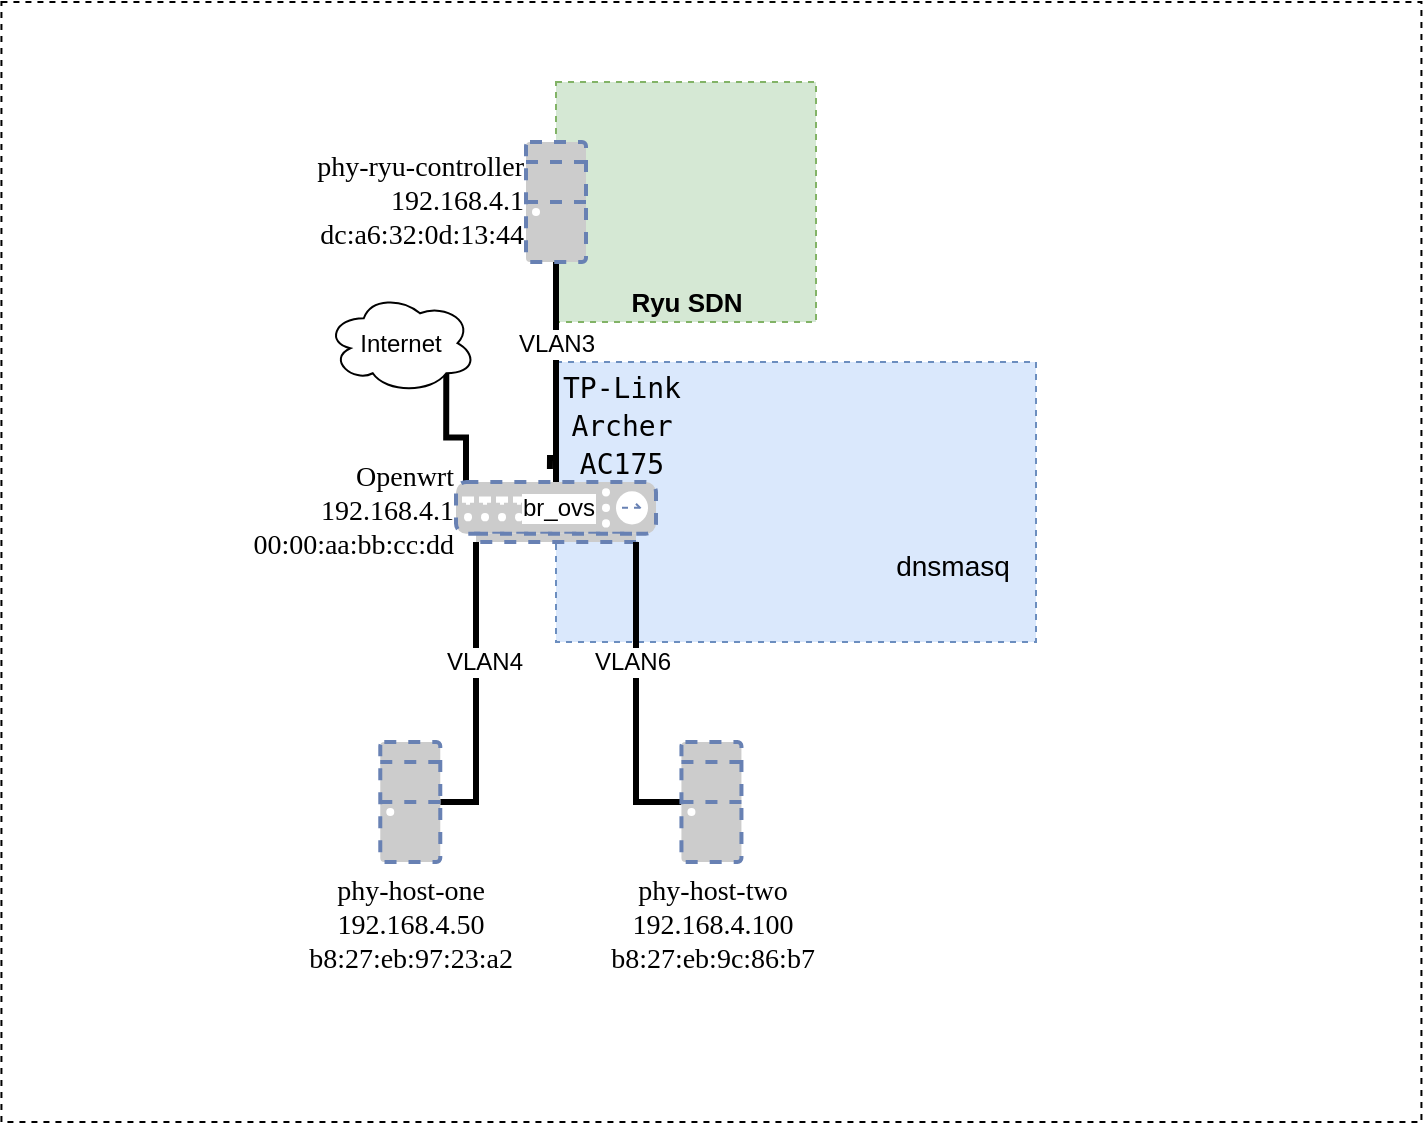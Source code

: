 <mxfile version="13.6.4" type="device"><diagram id="l8hXMBHkgcEJcSW0mbfh" name="Page-1"><mxGraphModel dx="1185" dy="678" grid="1" gridSize="10" guides="1" tooltips="1" connect="1" arrows="1" fold="1" page="1" pageScale="1" pageWidth="1169" pageHeight="827" math="0" shadow="0"><root><mxCell id="0"/><mxCell id="1" parent="0"/><mxCell id="q7ZWzDZjLrd4hUADc1m0-26" value="" style="rounded=0;whiteSpace=wrap;html=1;dashed=1;labelBackgroundColor=#ffffff;fontFamily=Times New Roman;fontSize=14;fontColor=#000000;align=right;" vertex="1" parent="1"><mxGeometry x="282.72" y="50" width="710" height="560" as="geometry"/></mxCell><mxCell id="q7ZWzDZjLrd4hUADc1m0-21" value="" style="rounded=0;whiteSpace=wrap;html=1;fillColor=#d5e8d4;strokeColor=#82b366;dashed=1;" vertex="1" parent="1"><mxGeometry x="560" y="90" width="130" height="120" as="geometry"/></mxCell><mxCell id="q7ZWzDZjLrd4hUADc1m0-9" value="" style="rounded=0;whiteSpace=wrap;html=1;fillColor=#dae8fc;strokeColor=#6c8ebf;dashed=1;" vertex="1" parent="1"><mxGeometry x="560" y="230" width="240" height="140" as="geometry"/></mxCell><mxCell id="q7ZWzDZjLrd4hUADc1m0-4" value="" style="shape=image;verticalLabelPosition=bottom;labelBackgroundColor=#ffffff;verticalAlign=top;aspect=fixed;imageAspect=0;image=https://ryu-sdn.org/css/images/LogoSet02.png;" vertex="1" parent="1"><mxGeometry x="560" y="90" width="128.4" height="100" as="geometry"/></mxCell><mxCell id="q7ZWzDZjLrd4hUADc1m0-6" value="" style="shape=image;verticalLabelPosition=bottom;labelBackgroundColor=#ffffff;verticalAlign=top;aspect=fixed;imageAspect=0;image=https://packetpushers.net/wp-content/uploads/2011/11/OpenFlow-Logo-150x115.png;" vertex="1" parent="1"><mxGeometry x="628.29" y="293.75" width="94.57" height="72.5" as="geometry"/></mxCell><mxCell id="q7ZWzDZjLrd4hUADc1m0-11" value="" style="shape=image;verticalLabelPosition=bottom;labelBackgroundColor=#ffffff;verticalAlign=top;aspect=fixed;imageAspect=0;image=https://www.svgimages.com/svg-image/s5/dhcp-logo-256x256.png;" vertex="1" parent="1"><mxGeometry x="734.05" y="275.69" width="51.62" height="51.62" as="geometry"/></mxCell><mxCell id="q7ZWzDZjLrd4hUADc1m0-39" style="edgeStyle=orthogonalEdgeStyle;rounded=0;orthogonalLoop=1;jettySize=auto;html=1;exitX=0.05;exitY=0.05;exitDx=0;exitDy=0;exitPerimeter=0;entryX=0.8;entryY=0.8;entryDx=0;entryDy=0;entryPerimeter=0;endArrow=none;endFill=0;strokeWidth=3;fontFamily=Helvetica;fontSize=12;fontColor=#000000;" edge="1" parent="1" source="q7ZWzDZjLrd4hUADc1m0-12" target="q7ZWzDZjLrd4hUADc1m0-37"><mxGeometry relative="1" as="geometry"/></mxCell><mxCell id="q7ZWzDZjLrd4hUADc1m0-12" value="&lt;div&gt;Openwrt&lt;/div&gt;&lt;div&gt;192.168.4.1&lt;/div&gt;&lt;div&gt;&amp;nbsp;00:00:aa:bb:cc:dd&lt;br&gt;&lt;/div&gt;" style="verticalAlign=middle;verticalLabelPosition=middle;labelPosition=left;align=right;html=1;outlineConnect=0;fillColor=#CCCCCC;strokeColor=#6881B3;gradientColor=none;gradientDirection=north;strokeWidth=2;shape=mxgraph.networks.hub;dashed=1;fontFamily=Times New Roman;fontSize=14;" vertex="1" parent="1"><mxGeometry x="510" y="290" width="100" height="30" as="geometry"/></mxCell><mxCell id="q7ZWzDZjLrd4hUADc1m0-23" style="edgeStyle=orthogonalEdgeStyle;rounded=0;orthogonalLoop=1;jettySize=auto;html=1;entryX=0.1;entryY=1;entryDx=0;entryDy=0;entryPerimeter=0;endArrow=none;endFill=0;strokeWidth=3;" edge="1" parent="1" source="q7ZWzDZjLrd4hUADc1m0-13" target="q7ZWzDZjLrd4hUADc1m0-12"><mxGeometry relative="1" as="geometry"><Array as="points"><mxPoint x="520" y="450"/></Array></mxGeometry></mxCell><mxCell id="q7ZWzDZjLrd4hUADc1m0-41" value="VLAN4" style="edgeLabel;html=1;align=center;verticalAlign=middle;resizable=0;points=[];fontSize=12;fontFamily=Helvetica;fontColor=#000000;" vertex="1" connectable="0" parent="q7ZWzDZjLrd4hUADc1m0-23"><mxGeometry x="-0.109" relative="1" as="geometry"><mxPoint x="3.85" y="-22.03" as="offset"/></mxGeometry></mxCell><mxCell id="q7ZWzDZjLrd4hUADc1m0-13" value="&lt;div&gt;phy-host-one&lt;/div&gt;&lt;div&gt;192.168.4.50&lt;/div&gt;&lt;div&gt;b8:27:eb:97:23:a2&lt;/div&gt;" style="verticalAlign=top;verticalLabelPosition=bottom;labelPosition=center;align=center;html=1;outlineConnect=0;fillColor=#CCCCCC;strokeColor=#6881B3;gradientColor=none;gradientDirection=north;strokeWidth=2;shape=mxgraph.networks.desktop_pc;dashed=1;fontSize=14;fontFamily=Times New Roman;" vertex="1" parent="1"><mxGeometry x="472.14" y="420" width="30" height="60" as="geometry"/></mxCell><mxCell id="q7ZWzDZjLrd4hUADc1m0-24" style="edgeStyle=orthogonalEdgeStyle;rounded=0;orthogonalLoop=1;jettySize=auto;html=1;exitX=0;exitY=0.5;exitDx=0;exitDy=0;exitPerimeter=0;entryX=0.9;entryY=1;entryDx=0;entryDy=0;entryPerimeter=0;endArrow=none;endFill=0;strokeWidth=3;" edge="1" parent="1" source="q7ZWzDZjLrd4hUADc1m0-16" target="q7ZWzDZjLrd4hUADc1m0-12"><mxGeometry relative="1" as="geometry"/></mxCell><mxCell id="q7ZWzDZjLrd4hUADc1m0-42" value="VLAN6" style="edgeLabel;html=1;align=center;verticalAlign=middle;resizable=0;points=[];fontSize=12;fontFamily=Helvetica;fontColor=#000000;" vertex="1" connectable="0" parent="q7ZWzDZjLrd4hUADc1m0-24"><mxGeometry x="0.275" y="2" relative="1" as="geometry"><mxPoint y="4.78" as="offset"/></mxGeometry></mxCell><mxCell id="q7ZWzDZjLrd4hUADc1m0-16" value="&lt;div&gt;phy-host-two&lt;/div&gt;&lt;div&gt;192.168.4.100&lt;/div&gt;&lt;div&gt;b8:27:eb:9c:86:b7&lt;br&gt;&lt;/div&gt;" style="verticalAlign=top;verticalLabelPosition=bottom;labelPosition=center;align=center;html=1;outlineConnect=0;fillColor=#CCCCCC;strokeColor=#6881B3;gradientColor=none;gradientDirection=north;strokeWidth=2;shape=mxgraph.networks.desktop_pc;dashed=1;fontSize=14;fontFamily=Times New Roman;" vertex="1" parent="1"><mxGeometry x="622.72" y="420" width="30" height="60" as="geometry"/></mxCell><mxCell id="q7ZWzDZjLrd4hUADc1m0-17" value="" style="shape=image;html=1;verticalAlign=top;verticalLabelPosition=bottom;labelBackgroundColor=#ffffff;imageAspect=0;aspect=fixed;image=https://cdn4.iconfinder.com/data/icons/logos-and-brands/512/272_Raspberry_Pi_logo-128.png;dashed=1;" vertex="1" parent="1"><mxGeometry x="445.14" y="390" width="57" height="57" as="geometry"/></mxCell><mxCell id="q7ZWzDZjLrd4hUADc1m0-18" value="" style="shape=image;html=1;verticalAlign=top;verticalLabelPosition=bottom;labelBackgroundColor=#ffffff;imageAspect=0;aspect=fixed;image=https://cdn4.iconfinder.com/data/icons/logos-and-brands/512/272_Raspberry_Pi_logo-128.png;dashed=1;" vertex="1" parent="1"><mxGeometry x="590" y="390" width="57" height="57" as="geometry"/></mxCell><mxCell id="q7ZWzDZjLrd4hUADc1m0-22" style="edgeStyle=orthogonalEdgeStyle;rounded=0;orthogonalLoop=1;jettySize=auto;html=1;endArrow=none;endFill=0;strokeWidth=3;" edge="1" parent="1" source="q7ZWzDZjLrd4hUADc1m0-20" target="q7ZWzDZjLrd4hUADc1m0-12"><mxGeometry relative="1" as="geometry"/></mxCell><mxCell id="q7ZWzDZjLrd4hUADc1m0-40" value="VLAN3" style="edgeLabel;html=1;align=center;verticalAlign=middle;resizable=0;points=[];fontSize=12;fontFamily=Helvetica;fontColor=#000000;" vertex="1" connectable="0" parent="q7ZWzDZjLrd4hUADc1m0-22"><mxGeometry x="-0.176" relative="1" as="geometry"><mxPoint y="-4.62" as="offset"/></mxGeometry></mxCell><mxCell id="q7ZWzDZjLrd4hUADc1m0-20" value="&lt;div&gt;phy-ryu-controller&lt;/div&gt;&lt;div&gt;192.168.4.1&lt;/div&gt;&lt;div&gt;dc:a6:32:0d:13:44&lt;br&gt;&lt;/div&gt;" style="verticalAlign=middle;verticalLabelPosition=middle;labelPosition=left;align=right;html=1;outlineConnect=0;fillColor=#CCCCCC;strokeColor=#6881B3;gradientColor=none;gradientDirection=north;strokeWidth=2;shape=mxgraph.networks.desktop_pc;dashed=1;fontSize=14;fontFamily=Times New Roman;labelBackgroundColor=#ffffff;" vertex="1" parent="1"><mxGeometry x="545" y="120" width="30" height="60" as="geometry"/></mxCell><mxCell id="q7ZWzDZjLrd4hUADc1m0-19" value="" style="shape=image;html=1;verticalAlign=top;verticalLabelPosition=bottom;labelBackgroundColor=#ffffff;imageAspect=0;aspect=fixed;image=https://cdn4.iconfinder.com/data/icons/logos-and-brands/512/272_Raspberry_Pi_logo-128.png;dashed=1;" vertex="1" parent="1"><mxGeometry x="518" y="73" width="57" height="57" as="geometry"/></mxCell><mxCell id="q7ZWzDZjLrd4hUADc1m0-27" value="&lt;h4 style=&quot;font-size: 13px&quot;&gt;&lt;font style=&quot;font-size: 13px&quot; face=&quot;Helvetica&quot;&gt;Ryu SDN&lt;/font&gt;&lt;/h4&gt;" style="text;html=1;align=center;verticalAlign=middle;resizable=0;points=[];autosize=1;fontSize=14;fontFamily=Times New Roman;fontColor=#000000;" vertex="1" parent="1"><mxGeometry x="590" y="170" width="70" height="60" as="geometry"/></mxCell><mxCell id="q7ZWzDZjLrd4hUADc1m0-28" value="" style="shape=image;verticalLabelPosition=bottom;labelBackgroundColor=#ffffff;verticalAlign=top;aspect=fixed;imageAspect=0;image=https://upload.wikimedia.org/wikipedia/commons/thumb/2/2c/Dnsmasq_icon.svg/1024px-Dnsmasq_icon.svg.png;" vertex="1" parent="1"><mxGeometry x="719.72" y="258.5" width="80.28" height="44" as="geometry"/></mxCell><mxCell id="q7ZWzDZjLrd4hUADc1m0-30" value="&lt;font&gt;dnsmasq&lt;/font&gt;" style="text;html=1;align=center;verticalAlign=middle;resizable=0;points=[];autosize=1;fontSize=14;fontFamily=Helvetica;fontColor=#000000;" vertex="1" parent="1"><mxGeometry x="722.86" y="321.5" width="70" height="20" as="geometry"/></mxCell><mxCell id="q7ZWzDZjLrd4hUADc1m0-35" value="&lt;div style=&quot;font-family: &amp;#34;droid sans mono&amp;#34; , &amp;#34;monospace&amp;#34; , monospace , &amp;#34;droid sans fallback&amp;#34; ; font-weight: normal ; font-size: 14px ; line-height: 19px&quot;&gt;&lt;div&gt;&lt;span&gt;TP-Link Archer AC175&lt;br&gt;&lt;/span&gt;&lt;/div&gt;&lt;/div&gt;" style="text;html=1;strokeColor=none;fillColor=none;align=center;verticalAlign=middle;whiteSpace=wrap;rounded=0;labelBackgroundColor=none;fontFamily=Helvetica;fontSize=14;labelBorderColor=none;" vertex="1" parent="1"><mxGeometry x="560" y="230" width="66.15" height="64" as="geometry"/></mxCell><mxCell id="q7ZWzDZjLrd4hUADc1m0-37" value="Internet" style="ellipse;shape=cloud;whiteSpace=wrap;html=1;labelBackgroundColor=none;fontFamily=Helvetica;fontSize=12;fontColor=#000000;align=center;" vertex="1" parent="1"><mxGeometry x="445.14" y="195.62" width="75" height="50" as="geometry"/></mxCell><mxCell id="q7ZWzDZjLrd4hUADc1m0-43" style="edgeStyle=orthogonalEdgeStyle;rounded=0;orthogonalLoop=1;jettySize=auto;html=1;exitX=0;exitY=0.75;exitDx=0;exitDy=0;entryX=-0.046;entryY=0.836;entryDx=0;entryDy=0;entryPerimeter=0;endArrow=none;endFill=0;strokeWidth=3;fontFamily=Helvetica;fontSize=12;fontColor=#000000;" edge="1" parent="1" source="q7ZWzDZjLrd4hUADc1m0-35" target="q7ZWzDZjLrd4hUADc1m0-35"><mxGeometry relative="1" as="geometry"/></mxCell><mxCell id="q7ZWzDZjLrd4hUADc1m0-44" value="br_ovs" style="edgeLabel;html=1;align=center;verticalAlign=middle;resizable=0;points=[];fontSize=12;fontFamily=Helvetica;fontColor=#000000;" vertex="1" connectable="0" parent="1"><mxGeometry x="565" y="287" as="geometry"><mxPoint x="-4" y="16" as="offset"/></mxGeometry></mxCell><mxCell id="q7ZWzDZjLrd4hUADc1m0-46" value="" style="shape=image;verticalLabelPosition=bottom;labelBackgroundColor=#ffffff;verticalAlign=top;aspect=fixed;imageAspect=0;image=https://upload.wikimedia.org/wikipedia/commons/thumb/5/59/Open_vSwitch_Logo.svg/800px-Open_vSwitch_Logo.svg.png;" vertex="1" parent="1"><mxGeometry x="630.83" y="237" width="92.03" height="60" as="geometry"/></mxCell></root></mxGraphModel></diagram></mxfile>